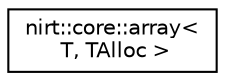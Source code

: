 digraph "Graphical Class Hierarchy"
{
 // LATEX_PDF_SIZE
  edge [fontname="Helvetica",fontsize="10",labelfontname="Helvetica",labelfontsize="10"];
  node [fontname="Helvetica",fontsize="10",shape=record];
  rankdir="LR";
  Node0 [label="nirt::core::array\<\l T, TAlloc \>",height=0.2,width=0.4,color="black", fillcolor="white", style="filled",URL="$classnirt_1_1core_1_1array.html",tooltip="Self reallocating template array (like stl vector) with additional features."];
}
